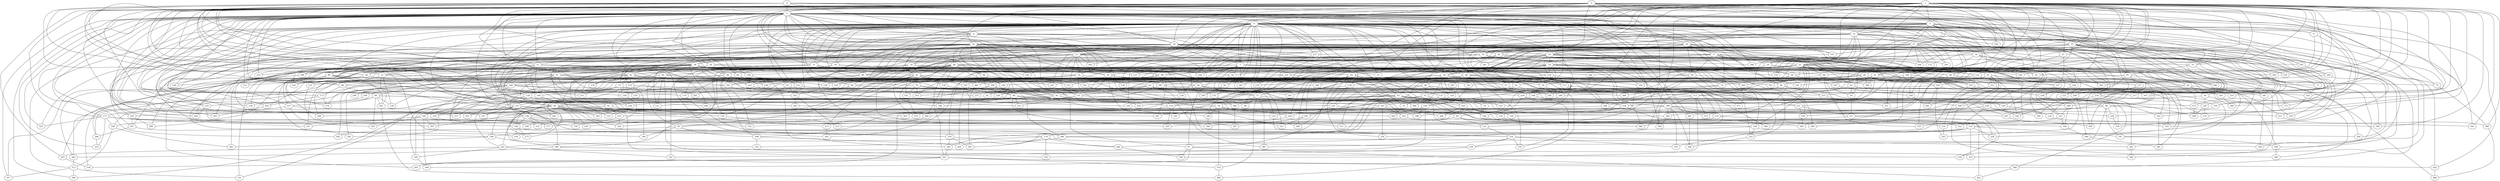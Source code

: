 strict graph "barabasi_albert_graph(400,3)" {
0;
1;
2;
3;
4;
5;
6;
7;
8;
9;
10;
11;
12;
13;
14;
15;
16;
17;
18;
19;
20;
21;
22;
23;
24;
25;
26;
27;
28;
29;
30;
31;
32;
33;
34;
35;
36;
37;
38;
39;
40;
41;
42;
43;
44;
45;
46;
47;
48;
49;
50;
51;
52;
53;
54;
55;
56;
57;
58;
59;
60;
61;
62;
63;
64;
65;
66;
67;
68;
69;
70;
71;
72;
73;
74;
75;
76;
77;
78;
79;
80;
81;
82;
83;
84;
85;
86;
87;
88;
89;
90;
91;
92;
93;
94;
95;
96;
97;
98;
99;
100;
101;
102;
103;
104;
105;
106;
107;
108;
109;
110;
111;
112;
113;
114;
115;
116;
117;
118;
119;
120;
121;
122;
123;
124;
125;
126;
127;
128;
129;
130;
131;
132;
133;
134;
135;
136;
137;
138;
139;
140;
141;
142;
143;
144;
145;
146;
147;
148;
149;
150;
151;
152;
153;
154;
155;
156;
157;
158;
159;
160;
161;
162;
163;
164;
165;
166;
167;
168;
169;
170;
171;
172;
173;
174;
175;
176;
177;
178;
179;
180;
181;
182;
183;
184;
185;
186;
187;
188;
189;
190;
191;
192;
193;
194;
195;
196;
197;
198;
199;
200;
201;
202;
203;
204;
205;
206;
207;
208;
209;
210;
211;
212;
213;
214;
215;
216;
217;
218;
219;
220;
221;
222;
223;
224;
225;
226;
227;
228;
229;
230;
231;
232;
233;
234;
235;
236;
237;
238;
239;
240;
241;
242;
243;
244;
245;
246;
247;
248;
249;
250;
251;
252;
253;
254;
255;
256;
257;
258;
259;
260;
261;
262;
263;
264;
265;
266;
267;
268;
269;
270;
271;
272;
273;
274;
275;
276;
277;
278;
279;
280;
281;
282;
283;
284;
285;
286;
287;
288;
289;
290;
291;
292;
293;
294;
295;
296;
297;
298;
299;
300;
301;
302;
303;
304;
305;
306;
307;
308;
309;
310;
311;
312;
313;
314;
315;
316;
317;
318;
319;
320;
321;
322;
323;
324;
325;
326;
327;
328;
329;
330;
331;
332;
333;
334;
335;
336;
337;
338;
339;
340;
341;
342;
343;
344;
345;
346;
347;
348;
349;
350;
351;
352;
353;
354;
355;
356;
357;
358;
359;
360;
361;
362;
363;
364;
365;
366;
367;
368;
369;
370;
371;
372;
373;
374;
375;
376;
377;
378;
379;
380;
381;
382;
383;
384;
385;
386;
387;
388;
389;
390;
391;
392;
393;
394;
395;
396;
397;
398;
399;
0 -- 3  [is_available=True, prob="1.0"];
0 -- 6  [is_available=True, prob="0.933266144502"];
0 -- 363  [is_available=True, prob="0.966716002669"];
0 -- 10  [is_available=True, prob="1.0"];
0 -- 107  [is_available=True, prob="0.162274707412"];
0 -- 16  [is_available=True, prob="0.707613608515"];
0 -- 146  [is_available=True, prob="1.0"];
0 -- 42  [is_available=True, prob="0.42529565452"];
0 -- 56  [is_available=True, prob="1.0"];
0 -- 26  [is_available=True, prob="0.932165297176"];
0 -- 319  [is_available=True, prob="0.416812891078"];
0 -- 29  [is_available=True, prob="0.2040934298"];
0 -- 31  [is_available=True, prob="0.502673011747"];
1 -- 3  [is_available=True, prob="0.199394941308"];
1 -- 4  [is_available=True, prob="0.704022926074"];
1 -- 5  [is_available=True, prob="1.0"];
1 -- 7  [is_available=True, prob="0.262672023377"];
1 -- 9  [is_available=True, prob="0.464920910145"];
1 -- 10  [is_available=True, prob="0.204248529282"];
1 -- 11  [is_available=True, prob="1.0"];
1 -- 12  [is_available=True, prob="0.0145512322285"];
1 -- 13  [is_available=True, prob="0.904645143676"];
1 -- 14  [is_available=True, prob="0.908752946419"];
1 -- 144  [is_available=True, prob="0.702874229498"];
1 -- 18  [is_available=True, prob="0.00685101614418"];
1 -- 21  [is_available=True, prob="1.0"];
1 -- 22  [is_available=True, prob="1.0"];
1 -- 23  [is_available=True, prob="1.0"];
1 -- 24  [is_available=True, prob="0.760650970473"];
1 -- 25  [is_available=True, prob="0.717060348405"];
1 -- 26  [is_available=True, prob="1.0"];
1 -- 27  [is_available=True, prob="0.725570478768"];
1 -- 30  [is_available=True, prob="0.802611904984"];
1 -- 162  [is_available=True, prob="0.867885443786"];
1 -- 163  [is_available=True, prob="0.306802387428"];
1 -- 167  [is_available=True, prob="0.715413063719"];
1 -- 169  [is_available=True, prob="0.300573478832"];
1 -- 299  [is_available=True, prob="0.489495763897"];
1 -- 45  [is_available=True, prob="0.294540867117"];
1 -- 302  [is_available=True, prob="0.89209532715"];
1 -- 48  [is_available=True, prob="1.0"];
1 -- 51  [is_available=True, prob="0.970407697761"];
1 -- 286  [is_available=True, prob="0.900642463021"];
1 -- 219  [is_available=True, prob="0.42588253916"];
1 -- 183  [is_available=True, prob="0.974111507758"];
1 -- 184  [is_available=True, prob="0.899850732039"];
1 -- 61  [is_available=True, prob="1.0"];
1 -- 64  [is_available=True, prob="1.0"];
1 -- 204  [is_available=True, prob="1.0"];
1 -- 76  [is_available=True, prob="0.0524871958227"];
1 -- 215  [is_available=True, prob="0.502229735904"];
1 -- 217  [is_available=True, prob="0.326402672336"];
1 -- 91  [is_available=True, prob="0.475308938211"];
1 -- 223  [is_available=True, prob="1.0"];
1 -- 224  [is_available=True, prob="0.69891216525"];
1 -- 354  [is_available=True, prob="0.879598372402"];
1 -- 108  [is_available=True, prob="1.0"];
1 -- 110  [is_available=True, prob="1.0"];
1 -- 317  [is_available=True, prob="0.379098547115"];
1 -- 240  [is_available=True, prob="0.466226205174"];
1 -- 242  [is_available=True, prob="0.0886990402107"];
1 -- 115  [is_available=True, prob="0.456445207971"];
1 -- 372  [is_available=True, prob="1.0"];
1 -- 124  [is_available=True, prob="0.747047981327"];
1 -- 345  [is_available=True, prob="0.911088960113"];
1 -- 255  [is_available=True, prob="0.973329815429"];
2 -- 3  [is_available=True, prob="0.487423663883"];
2 -- 4  [is_available=True, prob="1.0"];
2 -- 5  [is_available=True, prob="0.901625749856"];
2 -- 13  [is_available=True, prob="1.0"];
2 -- 270  [is_available=True, prob="0.0883255842574"];
2 -- 15  [is_available=True, prob="0.468235903916"];
2 -- 16  [is_available=True, prob="1.0"];
2 -- 27  [is_available=True, prob="0.29178819351"];
2 -- 285  [is_available=True, prob="0.574792248744"];
2 -- 37  [is_available=True, prob="0.428316611394"];
2 -- 166  [is_available=True, prob="1.0"];
2 -- 171  [is_available=True, prob="0.717860788192"];
2 -- 172  [is_available=True, prob="0.395608727315"];
2 -- 47  [is_available=True, prob="0.754066076064"];
2 -- 55  [is_available=True, prob="0.360352992433"];
2 -- 335  [is_available=True, prob="1.0"];
2 -- 84  [is_available=True, prob="0.253282654267"];
2 -- 221  [is_available=True, prob="0.467889213417"];
2 -- 293  [is_available=True, prob="0.203100469774"];
2 -- 226  [is_available=True, prob="1.0"];
2 -- 101  [is_available=True, prob="1.0"];
2 -- 237  [is_available=True, prob="0.946965214183"];
2 -- 369  [is_available=True, prob="0.321488028767"];
2 -- 245  [is_available=True, prob="1.0"];
2 -- 118  [is_available=True, prob="0.847879970488"];
2 -- 122  [is_available=True, prob="0.656608033224"];
3 -- 282  [is_available=True, prob="1.0"];
3 -- 4  [is_available=True, prob="0.150028263385"];
3 -- 5  [is_available=True, prob="1.0"];
3 -- 6  [is_available=True, prob="0.320506493352"];
3 -- 7  [is_available=True, prob="0.0433850949472"];
3 -- 8  [is_available=True, prob="0.631949040339"];
3 -- 9  [is_available=True, prob="1.0"];
3 -- 138  [is_available=True, prob="1.0"];
3 -- 11  [is_available=True, prob="0.115213250862"];
3 -- 12  [is_available=True, prob="0.166453427148"];
3 -- 194  [is_available=True, prob="0.829872466189"];
3 -- 14  [is_available=True, prob="0.867971921052"];
3 -- 216  [is_available=True, prob="0.141390786672"];
3 -- 19  [is_available=True, prob="0.879772754159"];
3 -- 21  [is_available=True, prob="0.0334450650041"];
3 -- 281  [is_available=True, prob="0.634962451185"];
3 -- 25  [is_available=True, prob="1.0"];
3 -- 154  [is_available=True, prob="1.0"];
3 -- 346  [is_available=True, prob="1.0"];
3 -- 29  [is_available=True, prob="0.209447783953"];
3 -- 158  [is_available=True, prob="0.881290347065"];
3 -- 133  [is_available=True, prob="1.0"];
3 -- 240  [is_available=True, prob="1.0"];
3 -- 36  [is_available=True, prob="1.0"];
3 -- 165  [is_available=True, prob="0.799689900405"];
3 -- 39  [is_available=True, prob="1.0"];
3 -- 40  [is_available=True, prob="0.0870475764579"];
3 -- 171  [is_available=True, prob="0.83503811618"];
3 -- 173  [is_available=True, prob="0.591604165022"];
3 -- 174  [is_available=True, prob="0.0079533085915"];
3 -- 136  [is_available=True, prob="1.0"];
3 -- 261  [is_available=True, prob="0.246913116501"];
3 -- 58  [is_available=True, prob="0.795306337278"];
3 -- 159  [is_available=True, prob="0.12704797297"];
3 -- 60  [is_available=True, prob="0.146269038794"];
3 -- 61  [is_available=True, prob="1.0"];
3 -- 319  [is_available=True, prob="0.188080747241"];
3 -- 66  [is_available=True, prob="1.0"];
3 -- 67  [is_available=True, prob="0.659670686732"];
3 -- 325  [is_available=True, prob="0.86952111033"];
3 -- 75  [is_available=True, prob="0.123446845925"];
3 -- 322  [is_available=True, prob="0.938765469773"];
3 -- 80  [is_available=True, prob="0.623396774562"];
3 -- 81  [is_available=True, prob="0.28318111278"];
3 -- 212  [is_available=True, prob="0.0240305843931"];
3 -- 142  [is_available=True, prob="0.0961168340943"];
3 -- 87  [is_available=True, prob="0.0935332247968"];
3 -- 88  [is_available=True, prob="1.0"];
3 -- 262  [is_available=True, prob="0.480799835923"];
3 -- 90  [is_available=True, prob="0.0282357757294"];
3 -- 314  [is_available=True, prob="1.0"];
3 -- 186  [is_available=True, prob="0.655603808166"];
3 -- 222  [is_available=True, prob="0.522249555224"];
3 -- 224  [is_available=True, prob="0.112184947964"];
3 -- 357  [is_available=True, prob="0.143545726943"];
3 -- 188  [is_available=True, prob="0.565477514566"];
3 -- 235  [is_available=True, prob="0.911508345126"];
3 -- 112  [is_available=True, prob="0.996648511828"];
3 -- 168  [is_available=True, prob="0.498506561665"];
3 -- 248  [is_available=True, prob="0.982430449923"];
3 -- 121  [is_available=True, prob="0.61878698144"];
3 -- 149  [is_available=True, prob="0.356570067149"];
4 -- 256  [is_available=True, prob="0.376317364174"];
4 -- 389  [is_available=True, prob="0.172256233829"];
4 -- 6  [is_available=True, prob="0.198644886731"];
4 -- 7  [is_available=True, prob="0.395910122238"];
4 -- 8  [is_available=True, prob="1.0"];
4 -- 9  [is_available=True, prob="0.164512436372"];
4 -- 10  [is_available=True, prob="0.539144195103"];
4 -- 11  [is_available=True, prob="0.804287576686"];
4 -- 190  [is_available=True, prob="0.644349469191"];
4 -- 130  [is_available=True, prob="0.60033367371"];
4 -- 14  [is_available=True, prob="0.733666100088"];
4 -- 271  [is_available=True, prob="0.112931318367"];
4 -- 17  [is_available=True, prob="0.739447798828"];
4 -- 18  [is_available=True, prob="0.922378205672"];
4 -- 19  [is_available=True, prob="0.696352560162"];
4 -- 20  [is_available=True, prob="0.305453817188"];
4 -- 150  [is_available=True, prob="0.996005774135"];
4 -- 23  [is_available=True, prob="0.855742793131"];
4 -- 299  [is_available=True, prob="0.497503595857"];
4 -- 292  [is_available=True, prob="1.0"];
4 -- 37  [is_available=True, prob="1.0"];
4 -- 305  [is_available=True, prob="1.0"];
4 -- 129  [is_available=True, prob="1.0"];
4 -- 263  [is_available=True, prob="0.812963803181"];
4 -- 257  [is_available=True, prob="0.741456145424"];
4 -- 301  [is_available=True, prob="0.490468667048"];
4 -- 321  [is_available=True, prob="1.0"];
4 -- 48  [is_available=True, prob="1.0"];
4 -- 49  [is_available=True, prob="0.487462393599"];
4 -- 306  [is_available=True, prob="0.837067034472"];
4 -- 350  [is_available=True, prob="1.0"];
4 -- 137  [is_available=True, prob="0.101865355806"];
4 -- 57  [is_available=True, prob="0.408453159757"];
4 -- 266  [is_available=True, prob="1.0"];
4 -- 62  [is_available=True, prob="0.636115588733"];
4 -- 63  [is_available=True, prob="0.665123973495"];
4 -- 65  [is_available=True, prob="0.77899393256"];
4 -- 262  [is_available=True, prob="0.929197891371"];
4 -- 245  [is_available=True, prob="0.55177264332"];
4 -- 324  [is_available=True, prob="0.794582935005"];
4 -- 69  [is_available=True, prob="0.811836364161"];
4 -- 225  [is_available=True, prob="0.750003866401"];
4 -- 73  [is_available=True, prob="0.741978294285"];
4 -- 74  [is_available=True, prob="0.727312912366"];
4 -- 75  [is_available=True, prob="0.0814688312893"];
4 -- 79  [is_available=True, prob="0.223504885081"];
4 -- 248  [is_available=True, prob="1.0"];
4 -- 82  [is_available=True, prob="0.234374904951"];
4 -- 211  [is_available=True, prob="0.38807251744"];
4 -- 142  [is_available=True, prob="0.315686861405"];
4 -- 185  [is_available=True, prob="0.933594676388"];
4 -- 267  [is_available=True, prob="0.582015634414"];
4 -- 89  [is_available=True, prob="0.526437815756"];
4 -- 207  [is_available=True, prob="1.0"];
4 -- 395  [is_available=True, prob="1.0"];
4 -- 349  [is_available=True, prob="0.932642472104"];
4 -- 94  [is_available=True, prob="1.0"];
4 -- 97  [is_available=True, prob="0.761849809793"];
4 -- 394  [is_available=True, prob="0.956656380526"];
4 -- 373  [is_available=True, prob="1.0"];
4 -- 101  [is_available=True, prob="0.508714884479"];
4 -- 337  [is_available=True, prob="0.262295002823"];
4 -- 104  [is_available=True, prob="1.0"];
4 -- 234  [is_available=True, prob="0.68069719633"];
4 -- 243  [is_available=True, prob="0.701425757457"];
4 -- 117  [is_available=True, prob="1.0"];
4 -- 374  [is_available=True, prob="0.131057483282"];
4 -- 120  [is_available=True, prob="1.0"];
4 -- 217  [is_available=True, prob="0.588301927742"];
4 -- 313  [is_available=True, prob="0.627512863229"];
4 -- 362  [is_available=True, prob="0.918820453103"];
4 -- 341  [is_available=True, prob="0.551067557932"];
5 -- 320  [is_available=True, prob="0.747489959302"];
5 -- 129  [is_available=True, prob="0.794183625385"];
5 -- 204  [is_available=True, prob="1.0"];
5 -- 43  [is_available=True, prob="1.0"];
5 -- 12  [is_available=True, prob="0.822023404986"];
5 -- 13  [is_available=True, prob="0.0457566478448"];
5 -- 110  [is_available=True, prob="0.168315634491"];
5 -- 15  [is_available=True, prob="0.0831445836179"];
5 -- 385  [is_available=True, prob="0.302595305012"];
5 -- 367  [is_available=True, prob="0.780690553545"];
5 -- 22  [is_available=True, prob="0.884227693268"];
5 -- 183  [is_available=True, prob="1.0"];
5 -- 377  [is_available=True, prob="0.951294274137"];
5 -- 155  [is_available=True, prob="0.286252397789"];
5 -- 95  [is_available=True, prob="0.433004374365"];
6 -- 32  [is_available=True, prob="0.37317564014"];
6 -- 38  [is_available=True, prob="0.293882170175"];
6 -- 225  [is_available=True, prob="0.206116105864"];
6 -- 8  [is_available=True, prob="1.0"];
6 -- 291  [is_available=True, prob="0.508085253009"];
6 -- 399  [is_available=True, prob="0.31665330069"];
6 -- 16  [is_available=True, prob="0.176064867268"];
6 -- 200  [is_available=True, prob="0.781683307812"];
6 -- 19  [is_available=True, prob="0.379980947979"];
6 -- 131  [is_available=True, prob="1.0"];
6 -- 281  [is_available=True, prob="0.853790327197"];
7 -- 320  [is_available=True, prob="0.60582134496"];
7 -- 98  [is_available=True, prob="0.334486061664"];
7 -- 67  [is_available=True, prob="0.626919737069"];
7 -- 197  [is_available=True, prob="0.551126161594"];
7 -- 230  [is_available=True, prob="0.0322878005077"];
7 -- 267  [is_available=True, prob="0.103372482288"];
7 -- 239  [is_available=True, prob="0.00785106621649"];
7 -- 77  [is_available=True, prob="1.0"];
7 -- 219  [is_available=True, prob="1.0"];
7 -- 116  [is_available=True, prob="0.751091062847"];
7 -- 54  [is_available=True, prob="1.0"];
7 -- 123  [is_available=True, prob="1.0"];
7 -- 191  [is_available=True, prob="0.956393182348"];
8 -- 246  [is_available=True, prob="0.281105668193"];
8 -- 37  [is_available=True, prob="0.580874889733"];
8 -- 41  [is_available=True, prob="0.710702725979"];
8 -- 237  [is_available=True, prob="0.83521958098"];
8 -- 211  [is_available=True, prob="0.660416103447"];
8 -- 180  [is_available=True, prob="0.133820257165"];
8 -- 85  [is_available=True, prob="0.705674629811"];
8 -- 54  [is_available=True, prob="0.272617953576"];
8 -- 318  [is_available=True, prob="0.352667994066"];
9 -- 132  [is_available=True, prob="1.0"];
9 -- 202  [is_available=True, prob="0.336792537662"];
10 -- 386  [is_available=True, prob="1.0"];
10 -- 49  [is_available=True, prob="0.0354874301661"];
10 -- 102  [is_available=True, prob="1.0"];
10 -- 39  [is_available=True, prob="1.0"];
10 -- 298  [is_available=True, prob="0.44924990795"];
10 -- 192  [is_available=True, prob="0.610481260894"];
10 -- 365  [is_available=True, prob="0.481055629632"];
10 -- 46  [is_available=True, prob="0.296933827633"];
10 -- 17  [is_available=True, prob="0.75565588317"];
10 -- 178  [is_available=True, prob="0.790837862425"];
10 -- 52  [is_available=True, prob="0.0210510220171"];
10 -- 117  [is_available=True, prob="0.232475027997"];
10 -- 276  [is_available=True, prob="0.869944168942"];
11 -- 198  [is_available=True, prob="0.824667569184"];
11 -- 44  [is_available=True, prob="0.467282107357"];
11 -- 78  [is_available=True, prob="1.0"];
11 -- 99  [is_available=True, prob="0.891753267594"];
11 -- 117  [is_available=True, prob="0.259745828895"];
11 -- 279  [is_available=True, prob="0.0581311213845"];
11 -- 25  [is_available=True, prob="0.124419449712"];
11 -- 251  [is_available=True, prob="1.0"];
11 -- 125  [is_available=True, prob="0.289263410665"];
11 -- 31  [is_available=True, prob="1.0"];
12 -- 224  [is_available=True, prob="1.0"];
12 -- 182  [is_available=True, prob="1.0"];
12 -- 33  [is_available=True, prob="0.503287242766"];
12 -- 252  [is_available=True, prob="0.126933087779"];
12 -- 170  [is_available=True, prob="0.556328541682"];
12 -- 71  [is_available=True, prob="0.331590606766"];
12 -- 135  [is_available=True, prob="0.984088647414"];
12 -- 15  [is_available=True, prob="1.0"];
12 -- 18  [is_available=True, prob="0.967497825096"];
12 -- 107  [is_available=True, prob="0.892730229794"];
12 -- 54  [is_available=True, prob="1.0"];
12 -- 55  [is_available=True, prob="1.0"];
12 -- 87  [is_available=True, prob="1.0"];
12 -- 187  [is_available=True, prob="1.0"];
12 -- 28  [is_available=True, prob="1.0"];
12 -- 186  [is_available=True, prob="1.0"];
12 -- 127  [is_available=True, prob="0.223626351889"];
13 -- 98  [is_available=True, prob="0.802112380031"];
13 -- 198  [is_available=True, prob="0.942135843283"];
13 -- 233  [is_available=True, prob="0.277081359498"];
13 -- 138  [is_available=True, prob="0.748792523081"];
13 -- 355  [is_available=True, prob="0.802849483198"];
13 -- 34  [is_available=True, prob="1.0"];
13 -- 302  [is_available=True, prob="0.00579504456059"];
13 -- 79  [is_available=True, prob="0.671702434877"];
13 -- 269  [is_available=True, prob="0.90163271599"];
13 -- 338  [is_available=True, prob="0.785754543044"];
13 -- 307  [is_available=True, prob="0.852717872799"];
13 -- 20  [is_available=True, prob="0.687218667294"];
13 -- 55  [is_available=True, prob="0.0390732710641"];
13 -- 216  [is_available=True, prob="0.128741821172"];
13 -- 121  [is_available=True, prob="1.0"];
13 -- 58  [is_available=True, prob="0.17148384854"];
13 -- 175  [is_available=True, prob="0.180484188274"];
13 -- 124  [is_available=True, prob="0.341193035186"];
14 -- 263  [is_available=True, prob="0.740484602797"];
14 -- 322  [is_available=True, prob="0.587203326773"];
14 -- 345  [is_available=True, prob="0.0580644818088"];
14 -- 28  [is_available=True, prob="0.135234923778"];
14 -- 158  [is_available=True, prob="0.134705828331"];
14 -- 33  [is_available=True, prob="1.0"];
14 -- 290  [is_available=True, prob="0.399703716503"];
14 -- 35  [is_available=True, prob="0.750016887534"];
14 -- 164  [is_available=True, prob="0.485126643583"];
14 -- 40  [is_available=True, prob="0.489081186829"];
14 -- 307  [is_available=True, prob="0.846346925683"];
14 -- 182  [is_available=True, prob="1.0"];
14 -- 316  [is_available=True, prob="1.0"];
14 -- 189  [is_available=True, prob="1.0"];
14 -- 36  [is_available=True, prob="1.0"];
14 -- 64  [is_available=True, prob="0.199949191881"];
14 -- 66  [is_available=True, prob="0.480209630961"];
14 -- 207  [is_available=True, prob="0.957026488993"];
14 -- 86  [is_available=True, prob="0.654938267026"];
14 -- 89  [is_available=True, prob="1.0"];
14 -- 92  [is_available=True, prob="0.831937798517"];
14 -- 93  [is_available=True, prob="0.0492649593001"];
14 -- 98  [is_available=True, prob="0.117382407986"];
14 -- 238  [is_available=True, prob="1.0"];
14 -- 114  [is_available=True, prob="0.404214222871"];
14 -- 116  [is_available=True, prob="0.105115487936"];
14 -- 121  [is_available=True, prob="0.472100739352"];
14 -- 123  [is_available=True, prob="1.0"];
15 -- 266  [is_available=True, prob="0.501479501858"];
15 -- 141  [is_available=True, prob="0.715002368772"];
15 -- 20  [is_available=True, prob="0.642342218032"];
15 -- 24  [is_available=True, prob="0.41188484054"];
15 -- 179  [is_available=True, prob="0.970247784763"];
15 -- 28  [is_available=True, prob="0.787059381196"];
15 -- 31  [is_available=True, prob="1.0"];
15 -- 32  [is_available=True, prob="0.966258198909"];
15 -- 161  [is_available=True, prob="1.0"];
15 -- 291  [is_available=True, prob="0.0132205513322"];
15 -- 292  [is_available=True, prob="0.433907959368"];
15 -- 169  [is_available=True, prob="0.349476598144"];
15 -- 301  [is_available=True, prob="0.0519378615769"];
15 -- 176  [is_available=True, prob="0.9731120187"];
15 -- 50  [is_available=True, prob="0.405217659156"];
15 -- 51  [is_available=True, prob="0.454304674163"];
15 -- 310  [is_available=True, prob="0.194652523751"];
15 -- 288  [is_available=True, prob="0.96727840773"];
15 -- 71  [is_available=True, prob="0.0215173979391"];
15 -- 229  [is_available=True, prob="0.754682901099"];
15 -- 97  [is_available=True, prob="1.0"];
15 -- 101  [is_available=True, prob="0.791471296039"];
15 -- 104  [is_available=True, prob="0.67621725442"];
15 -- 108  [is_available=True, prob="0.286543533443"];
15 -- 115  [is_available=True, prob="0.200987491509"];
16 -- 139  [is_available=True, prob="1.0"];
16 -- 17  [is_available=True, prob="0.29302289347"];
16 -- 23  [is_available=True, prob="1.0"];
16 -- 24  [is_available=True, prob="0.94950707526"];
16 -- 27  [is_available=True, prob="1.0"];
16 -- 32  [is_available=True, prob="0.866268341795"];
16 -- 41  [is_available=True, prob="0.813575149329"];
16 -- 42  [is_available=True, prob="0.776487143139"];
16 -- 53  [is_available=True, prob="0.540986748088"];
16 -- 279  [is_available=True, prob="0.169016380838"];
16 -- 199  [is_available=True, prob="0.131192056998"];
16 -- 247  [is_available=True, prob="0.175583925954"];
16 -- 209  [is_available=True, prob="1.0"];
16 -- 83  [is_available=True, prob="0.773755709577"];
16 -- 212  [is_available=True, prob="1.0"];
16 -- 347  [is_available=True, prob="1.0"];
16 -- 94  [is_available=True, prob="1.0"];
16 -- 227  [is_available=True, prob="1.0"];
16 -- 233  [is_available=True, prob="0.0976044176797"];
16 -- 236  [is_available=True, prob="0.768076616861"];
16 -- 111  [is_available=True, prob="0.46297743381"];
16 -- 119  [is_available=True, prob="0.942803632659"];
16 -- 126  [is_available=True, prob="0.299510333471"];
17 -- 327  [is_available=True, prob="0.0231092505903"];
17 -- 108  [is_available=True, prob="0.37902312159"];
17 -- 301  [is_available=True, prob="0.244110241068"];
17 -- 46  [is_available=True, prob="1.0"];
17 -- 22  [is_available=True, prob="0.207214975931"];
17 -- 311  [is_available=True, prob="0.801603229606"];
17 -- 88  [is_available=True, prob="0.982726499869"];
17 -- 59  [is_available=True, prob="0.126400742785"];
17 -- 298  [is_available=True, prob="0.570131644681"];
18 -- 39  [is_available=True, prob="0.104133810079"];
18 -- 104  [is_available=True, prob="0.478128925579"];
18 -- 236  [is_available=True, prob="0.237414987435"];
18 -- 49  [is_available=True, prob="0.0904830838618"];
18 -- 306  [is_available=True, prob="0.298319273871"];
18 -- 52  [is_available=True, prob="0.401631709652"];
18 -- 277  [is_available=True, prob="1.0"];
18 -- 214  [is_available=True, prob="0.900478816673"];
18 -- 56  [is_available=True, prob="1.0"];
18 -- 60  [is_available=True, prob="0.349600082612"];
19 -- 68  [is_available=True, prob="1.0"];
19 -- 102  [is_available=True, prob="0.716123884318"];
19 -- 232  [is_available=True, prob="0.117936282854"];
19 -- 206  [is_available=True, prob="0.69302172092"];
19 -- 294  [is_available=True, prob="0.0608555702024"];
19 -- 163  [is_available=True, prob="1.0"];
19 -- 30  [is_available=True, prob="0.916198712146"];
19 -- 351  [is_available=True, prob="0.218491710761"];
20 -- 258  [is_available=True, prob="1.0"];
20 -- 35  [is_available=True, prob="0.293452236523"];
20 -- 196  [is_available=True, prob="0.548331441346"];
20 -- 21  [is_available=True, prob="0.288926882633"];
20 -- 164  [is_available=True, prob="0.107579303179"];
20 -- 59  [is_available=True, prob="0.73898769739"];
21 -- 289  [is_available=True, prob="1.0"];
21 -- 87  [is_available=True, prob="0.752194151"];
22 -- 132  [is_available=True, prob="0.85379457363"];
22 -- 109  [is_available=True, prob="0.0437506668476"];
22 -- 26  [is_available=True, prob="1.0"];
22 -- 156  [is_available=True, prob="0.824209095486"];
22 -- 34  [is_available=True, prob="0.719161369632"];
22 -- 82  [is_available=True, prob="0.129969118401"];
22 -- 45  [is_available=True, prob="0.311595435317"];
22 -- 53  [is_available=True, prob="0.677229449744"];
22 -- 188  [is_available=True, prob="0.563164068712"];
22 -- 77  [is_available=True, prob="0.4305059118"];
22 -- 210  [is_available=True, prob="0.283769368099"];
22 -- 84  [is_available=True, prob="0.134774928169"];
22 -- 93  [is_available=True, prob="0.705739368869"];
22 -- 226  [is_available=True, prob="0.171036076337"];
22 -- 355  [is_available=True, prob="0.975648606223"];
22 -- 105  [is_available=True, prob="0.298501041763"];
22 -- 237  [is_available=True, prob="0.324705151734"];
22 -- 240  [is_available=True, prob="0.440524484788"];
22 -- 113  [is_available=True, prob="0.885930907114"];
22 -- 124  [is_available=True, prob="0.281517124061"];
23 -- 128  [is_available=True, prob="1.0"];
23 -- 131  [is_available=True, prob="0.512823837758"];
23 -- 134  [is_available=True, prob="0.927253125867"];
23 -- 263  [is_available=True, prob="1.0"];
23 -- 296  [is_available=True, prob="1.0"];
23 -- 265  [is_available=True, prob="0.403660631919"];
23 -- 140  [is_available=True, prob="0.515197184855"];
23 -- 367  [is_available=True, prob="0.682734380958"];
23 -- 50  [is_available=True, prob="0.380240901831"];
23 -- 115  [is_available=True, prob="0.813928048665"];
23 -- 116  [is_available=True, prob="0.516010059458"];
23 -- 36  [is_available=True, prob="0.686430602568"];
23 -- 154  [is_available=True, prob="0.0862598246852"];
23 -- 315  [is_available=True, prob="0.947759984454"];
24 -- 34  [is_available=True, prob="0.902281131585"];
24 -- 35  [is_available=True, prob="0.782725259928"];
24 -- 260  [is_available=True, prob="0.359755141883"];
24 -- 65  [is_available=True, prob="0.859899663223"];
24 -- 40  [is_available=True, prob="0.400472795012"];
24 -- 395  [is_available=True, prob="0.211915388128"];
24 -- 300  [is_available=True, prob="0.838002438712"];
24 -- 136  [is_available=True, prob="0.00222957778087"];
24 -- 148  [is_available=True, prob="0.713810027191"];
24 -- 245  [is_available=True, prob="0.902631921763"];
24 -- 119  [is_available=True, prob="0.356305683644"];
24 -- 57  [is_available=True, prob="0.292718925046"];
24 -- 90  [is_available=True, prob="0.0436268400742"];
24 -- 62  [is_available=True, prob="1.0"];
25 -- 100  [is_available=True, prob="1.0"];
25 -- 38  [is_available=True, prob="0.0981436192374"];
25 -- 321  [is_available=True, prob="0.828369045023"];
25 -- 334  [is_available=True, prob="1.0"];
25 -- 241  [is_available=True, prob="0.990666484616"];
25 -- 242  [is_available=True, prob="1.0"];
25 -- 250  [is_available=True, prob="1.0"];
25 -- 223  [is_available=True, prob="0.194015347946"];
26 -- 38  [is_available=True, prob="1.0"];
26 -- 71  [is_available=True, prob="0.465858061553"];
26 -- 201  [is_available=True, prob="0.495961479802"];
26 -- 74  [is_available=True, prob="0.982888446352"];
26 -- 43  [is_available=True, prob="1.0"];
26 -- 44  [is_available=True, prob="0.0136198605208"];
26 -- 221  [is_available=True, prob="0.522377564172"];
26 -- 306  [is_available=True, prob="0.300875427241"];
26 -- 309  [is_available=True, prob="0.715302112555"];
26 -- 151  [is_available=True, prob="0.442405680302"];
26 -- 185  [is_available=True, prob="0.188355228439"];
26 -- 103  [is_available=True, prob="0.955889550152"];
26 -- 125  [is_available=True, prob="0.739569745509"];
27 -- 51  [is_available=True, prob="0.612607740909"];
27 -- 277  [is_available=True, prob="0.542776080878"];
28 -- 290  [is_available=True, prob="0.350425274146"];
28 -- 388  [is_available=True, prob="1.0"];
28 -- 390  [is_available=True, prob="1.0"];
28 -- 198  [is_available=True, prob="0.0800453810844"];
28 -- 199  [is_available=True, prob="0.19414758575"];
28 -- 45  [is_available=True, prob="0.764668583599"];
28 -- 78  [is_available=True, prob="0.161070346909"];
28 -- 186  [is_available=True, prob="0.716064961356"];
28 -- 29  [is_available=True, prob="0.565072152111"];
28 -- 127  [is_available=True, prob="0.727107022766"];
29 -- 103  [is_available=True, prob="0.33125809023"];
29 -- 212  [is_available=True, prob="0.07031206275"];
29 -- 56  [is_available=True, prob="0.551409918797"];
29 -- 58  [is_available=True, prob="1.0"];
29 -- 30  [is_available=True, prob="1.0"];
30 -- 66  [is_available=True, prob="1.0"];
30 -- 260  [is_available=True, prob="1.0"];
30 -- 179  [is_available=True, prob="1.0"];
30 -- 97  [is_available=True, prob="0.951685135648"];
30 -- 332  [is_available=True, prob="0.608352396871"];
30 -- 208  [is_available=True, prob="0.282976811344"];
30 -- 239  [is_available=True, prob="0.743264848856"];
30 -- 112  [is_available=True, prob="0.69863747318"];
30 -- 81  [is_available=True, prob="0.266592314348"];
30 -- 277  [is_available=True, prob="1.0"];
30 -- 120  [is_available=True, prob="0.590385506691"];
30 -- 316  [is_available=True, prob="0.793624302189"];
30 -- 158  [is_available=True, prob="0.301036428103"];
31 -- 128  [is_available=True, prob="1.0"];
31 -- 137  [is_available=True, prob="0.337778363573"];
31 -- 343  [is_available=True, prob="0.396282477195"];
31 -- 125  [is_available=True, prob="0.98295129214"];
32 -- 33  [is_available=True, prob="0.759459740312"];
32 -- 74  [is_available=True, prob="1.0"];
32 -- 47  [is_available=True, prob="0.27740653127"];
32 -- 61  [is_available=True, prob="0.84447525842"];
33 -- 129  [is_available=True, prob="0.903071475126"];
33 -- 257  [is_available=True, prob="0.628235299644"];
33 -- 384  [is_available=True, prob="0.20499514144"];
33 -- 148  [is_available=True, prob="0.936615001308"];
33 -- 372  [is_available=True, prob="0.379607129923"];
33 -- 187  [is_available=True, prob="1.0"];
33 -- 92  [is_available=True, prob="1.0"];
34 -- 389  [is_available=True, prob="0.710046520162"];
34 -- 139  [is_available=True, prob="1.0"];
34 -- 270  [is_available=True, prob="0.95653518786"];
34 -- 280  [is_available=True, prob="0.488409223484"];
34 -- 157  [is_available=True, prob="0.60534520047"];
34 -- 166  [is_available=True, prob="0.42046862942"];
34 -- 297  [is_available=True, prob="0.734319033965"];
34 -- 48  [is_available=True, prob="0.406323210495"];
34 -- 309  [is_available=True, prob="1.0"];
34 -- 187  [is_available=True, prob="1.0"];
34 -- 193  [is_available=True, prob="1.0"];
34 -- 68  [is_available=True, prob="0.648414379123"];
34 -- 72  [is_available=True, prob="0.71531661844"];
34 -- 76  [is_available=True, prob="0.67133674789"];
34 -- 206  [is_available=True, prob="1.0"];
34 -- 85  [is_available=True, prob="0.578727864257"];
34 -- 220  [is_available=True, prob="0.663520236779"];
34 -- 94  [is_available=True, prob="0.99813998492"];
34 -- 253  [is_available=True, prob="0.0118798015924"];
34 -- 255  [is_available=True, prob="0.393467684743"];
35 -- 96  [is_available=True, prob="1.0"];
35 -- 99  [is_available=True, prob="0.432417086146"];
35 -- 132  [is_available=True, prob="1.0"];
35 -- 337  [is_available=True, prob="0.237075538776"];
35 -- 42  [is_available=True, prob="1.0"];
35 -- 371  [is_available=True, prob="0.396927048235"];
35 -- 44  [is_available=True, prob="0.138815450437"];
35 -- 305  [is_available=True, prob="0.764613682353"];
35 -- 366  [is_available=True, prob="0.713103945497"];
35 -- 149  [is_available=True, prob="0.429025095366"];
35 -- 119  [is_available=True, prob="1.0"];
35 -- 222  [is_available=True, prob="1.0"];
35 -- 63  [is_available=True, prob="1.0"];
36 -- 264  [is_available=True, prob="0.0517072159804"];
36 -- 138  [is_available=True, prob="0.856440773062"];
36 -- 140  [is_available=True, prob="1.0"];
36 -- 273  [is_available=True, prob="0.445078222163"];
36 -- 303  [is_available=True, prob="0.823307231355"];
36 -- 43  [is_available=True, prob="0.589612348202"];
36 -- 46  [is_available=True, prob="1.0"];
36 -- 47  [is_available=True, prob="0.868645288965"];
36 -- 52  [is_available=True, prob="0.743638253652"];
36 -- 60  [is_available=True, prob="0.684322665122"];
36 -- 69  [is_available=True, prob="0.231052644042"];
36 -- 72  [is_available=True, prob="0.681952632377"];
36 -- 396  [is_available=True, prob="0.110524727977"];
36 -- 80  [is_available=True, prob="0.943393653069"];
36 -- 223  [is_available=True, prob="0.932227297831"];
36 -- 110  [is_available=True, prob="0.458133039023"];
36 -- 239  [is_available=True, prob="1.0"];
36 -- 371  [is_available=True, prob="1.0"];
36 -- 376  [is_available=True, prob="0.924260270173"];
36 -- 383  [is_available=True, prob="0.322767224663"];
38 -- 329  [is_available=True, prob="0.56099815134"];
38 -- 77  [is_available=True, prob="0.319643265314"];
38 -- 185  [is_available=True, prob="0.755593876241"];
39 -- 99  [is_available=True, prob="0.206378118988"];
39 -- 147  [is_available=True, prob="1.0"];
39 -- 70  [is_available=True, prob="0.0591162293601"];
39 -- 297  [is_available=True, prob="1.0"];
39 -- 267  [is_available=True, prob="0.571997536061"];
39 -- 370  [is_available=True, prob="0.523493202053"];
39 -- 341  [is_available=True, prob="0.27358172887"];
39 -- 246  [is_available=True, prob="0.927757578334"];
39 -- 228  [is_available=True, prob="0.365258117247"];
39 -- 363  [is_available=True, prob="0.902396092869"];
39 -- 157  [is_available=True, prob="0.781096403593"];
40 -- 261  [is_available=True, prob="0.0794994277066"];
40 -- 154  [is_available=True, prob="1.0"];
40 -- 162  [is_available=True, prob="0.0727250276831"];
40 -- 295  [is_available=True, prob="0.696043633221"];
40 -- 41  [is_available=True, prob="0.450120821088"];
40 -- 302  [is_available=True, prob="0.954854420863"];
40 -- 178  [is_available=True, prob="0.390353104145"];
40 -- 59  [is_available=True, prob="1.0"];
40 -- 64  [is_available=True, prob="0.836566794264"];
40 -- 65  [is_available=True, prob="1.0"];
40 -- 200  [is_available=True, prob="0.970331823274"];
40 -- 84  [is_available=True, prob="0.293992430623"];
40 -- 344  [is_available=True, prob="0.504295310056"];
40 -- 91  [is_available=True, prob="0.482948417317"];
40 -- 226  [is_available=True, prob="0.245396116468"];
40 -- 356  [is_available=True, prob="1.0"];
40 -- 238  [is_available=True, prob="0.63093229037"];
40 -- 374  [is_available=True, prob="0.910884529947"];
40 -- 251  [is_available=True, prob="1.0"];
41 -- 197  [is_available=True, prob="1.0"];
41 -- 113  [is_available=True, prob="0.0844932154401"];
41 -- 375  [is_available=True, prob="1.0"];
41 -- 397  [is_available=True, prob="0.475833186158"];
41 -- 79  [is_available=True, prob="1.0"];
41 -- 178  [is_available=True, prob="0.647657559586"];
41 -- 215  [is_available=True, prob="0.60183080474"];
41 -- 152  [is_available=True, prob="0.188951463162"];
41 -- 282  [is_available=True, prob="1.0"];
42 -- 176  [is_available=True, prob="0.685286895869"];
42 -- 289  [is_available=True, prob="1.0"];
42 -- 73  [is_available=True, prob="1.0"];
42 -- 238  [is_available=True, prob="1.0"];
42 -- 143  [is_available=True, prob="0.722151248028"];
42 -- 376  [is_available=True, prob="0.172825197039"];
42 -- 57  [is_available=True, prob="0.217364408289"];
42 -- 123  [is_available=True, prob="1.0"];
42 -- 157  [is_available=True, prob="0.468190263945"];
42 -- 159  [is_available=True, prob="0.612602300442"];
43 -- 131  [is_available=True, prob="0.57997932945"];
43 -- 106  [is_available=True, prob="1.0"];
43 -- 140  [is_available=True, prob="0.546386575618"];
43 -- 253  [is_available=True, prob="0.696177563288"];
43 -- 368  [is_available=True, prob="1.0"];
43 -- 118  [is_available=True, prob="0.655534293398"];
43 -- 249  [is_available=True, prob="0.640475204278"];
43 -- 155  [is_available=True, prob="0.0224870509606"];
43 -- 122  [is_available=True, prob="0.885526422302"];
43 -- 63  [is_available=True, prob="0.0629636552922"];
44 -- 68  [is_available=True, prob="0.297319473766"];
44 -- 328  [is_available=True, prob="1.0"];
44 -- 202  [is_available=True, prob="1.0"];
44 -- 208  [is_available=True, prob="1.0"];
44 -- 50  [is_available=True, prob="1.0"];
44 -- 285  [is_available=True, prob="0.831198957288"];
46 -- 352  [is_available=True, prob="0.378255296355"];
46 -- 103  [is_available=True, prob="0.902035425561"];
46 -- 145  [is_available=True, prob="0.801935692445"];
46 -- 109  [is_available=True, prob="0.99784230209"];
46 -- 143  [is_available=True, prob="0.472984788829"];
46 -- 114  [is_available=True, prob="0.277675680312"];
47 -- 193  [is_available=True, prob="0.540580684807"];
47 -- 166  [is_available=True, prob="0.0434148991966"];
47 -- 295  [is_available=True, prob="0.0775221328813"];
47 -- 76  [is_available=True, prob="0.647060030478"];
47 -- 205  [is_available=True, prob="0.926983175688"];
47 -- 308  [is_available=True, prob="0.0632475788188"];
48 -- 167  [is_available=True, prob="0.518601715933"];
48 -- 139  [is_available=True, prob="0.869721749454"];
48 -- 307  [is_available=True, prob="0.373928063267"];
48 -- 53  [is_available=True, prob="1.0"];
48 -- 155  [is_available=True, prob="0.202916934905"];
48 -- 181  [is_available=True, prob="0.747076708726"];
49 -- 193  [is_available=True, prob="0.212028330473"];
49 -- 205  [is_available=True, prob="0.27418719534"];
49 -- 241  [is_available=True, prob="0.00462097603059"];
50 -- 229  [is_available=True, prob="0.361579481276"];
50 -- 248  [is_available=True, prob="0.223814258638"];
50 -- 175  [is_available=True, prob="0.152562485635"];
51 -- 134  [is_available=True, prob="0.801559601128"];
51 -- 272  [is_available=True, prob="0.290209644266"];
51 -- 309  [is_available=True, prob="0.829162756895"];
51 -- 349  [is_available=True, prob="0.549646497088"];
51 -- 62  [is_available=True, prob="0.718795528055"];
51 -- 191  [is_available=True, prob="0.205802732102"];
52 -- 386  [is_available=True, prob="0.561421863463"];
52 -- 392  [is_available=True, prob="0.988661350323"];
52 -- 73  [is_available=True, prob="0.772516563276"];
52 -- 75  [is_available=True, prob="0.237905296742"];
52 -- 398  [is_available=True, prob="0.347868235068"];
52 -- 340  [is_available=True, prob="1.0"];
52 -- 151  [is_available=True, prob="1.0"];
52 -- 381  [is_available=True, prob="0.54945836297"];
52 -- 191  [is_available=True, prob="0.0562858909084"];
53 -- 96  [is_available=True, prob="1.0"];
53 -- 72  [is_available=True, prob="0.666295317158"];
53 -- 201  [is_available=True, prob="0.57286906179"];
53 -- 236  [is_available=True, prob="0.830237546683"];
53 -- 111  [is_available=True, prob="1.0"];
53 -- 120  [is_available=True, prob="0.143879905581"];
53 -- 378  [is_available=True, prob="0.987200871135"];
54 -- 173  [is_available=True, prob="1.0"];
54 -- 82  [is_available=True, prob="0.118755356334"];
54 -- 153  [is_available=True, prob="0.141381036492"];
55 -- 291  [is_available=True, prob="0.468490524412"];
55 -- 357  [is_available=True, prob="0.480339154152"];
55 -- 175  [is_available=True, prob="0.0572055324004"];
55 -- 247  [is_available=True, prob="0.0538293904798"];
55 -- 89  [is_available=True, prob="0.938878033304"];
55 -- 189  [is_available=True, prob="1.0"];
56 -- 70  [is_available=True, prob="0.918797974407"];
56 -- 296  [is_available=True, prob="0.349267103361"];
56 -- 308  [is_available=True, prob="0.936419936398"];
57 -- 188  [is_available=True, prob="0.762134579712"];
58 -- 354  [is_available=True, prob="1.0"];
58 -- 163  [is_available=True, prob="1.0"];
58 -- 177  [is_available=True, prob="0.98456252324"];
59 -- 192  [is_available=True, prob="0.00877558096359"];
59 -- 260  [is_available=True, prob="1.0"];
59 -- 326  [is_available=True, prob="0.853811240625"];
59 -- 107  [is_available=True, prob="0.834301174418"];
60 -- 256  [is_available=True, prob="1.0"];
60 -- 164  [is_available=True, prob="1.0"];
60 -- 293  [is_available=True, prob="0.911013036801"];
60 -- 297  [is_available=True, prob="0.156383345537"];
60 -- 111  [is_available=True, prob="0.90526341564"];
60 -- 100  [is_available=True, prob="0.611826502682"];
60 -- 379  [is_available=True, prob="1.0"];
60 -- 350  [is_available=True, prob="0.74902878649"];
61 -- 102  [is_available=True, prob="1.0"];
61 -- 160  [is_available=True, prob="0.451374142516"];
61 -- 176  [is_available=True, prob="0.749091508622"];
61 -- 81  [is_available=True, prob="1.0"];
61 -- 342  [is_available=True, prob="1.0"];
62 -- 362  [is_available=True, prob="1.0"];
62 -- 180  [is_available=True, prob="1.0"];
62 -- 95  [is_available=True, prob="0.481124291636"];
63 -- 69  [is_available=True, prob="0.647949903127"];
63 -- 70  [is_available=True, prob="0.994728486219"];
63 -- 78  [is_available=True, prob="1.0"];
63 -- 143  [is_available=True, prob="0.901581692648"];
63 -- 114  [is_available=True, prob="0.672097294567"];
63 -- 323  [is_available=True, prob="1.0"];
63 -- 244  [is_available=True, prob="0.157974768533"];
63 -- 371  [is_available=True, prob="0.171706990355"];
63 -- 276  [is_available=True, prob="0.510457467568"];
63 -- 156  [is_available=True, prob="1.0"];
64 -- 100  [is_available=True, prob="0.465691346741"];
64 -- 86  [is_available=True, prob="0.540931314719"];
64 -- 247  [is_available=True, prob="0.604658874817"];
64 -- 356  [is_available=True, prob="0.898225240876"];
65 -- 67  [is_available=True, prob="0.134273862374"];
65 -- 134  [is_available=True, prob="1.0"];
65 -- 392  [is_available=True, prob="0.0156833947128"];
65 -- 149  [is_available=True, prob="0.0606885185101"];
65 -- 218  [is_available=True, prob="1.0"];
65 -- 380  [is_available=True, prob="0.959788764482"];
65 -- 181  [is_available=True, prob="1.0"];
66 -- 173  [is_available=True, prob="0.298650195618"];
66 -- 80  [is_available=True, prob="1.0"];
66 -- 311  [is_available=True, prob="0.292410321835"];
67 -- 358  [is_available=True, prob="1.0"];
67 -- 360  [is_available=True, prob="0.164251481712"];
67 -- 361  [is_available=True, prob="0.921413225466"];
68 -- 338  [is_available=True, prob="0.72611250691"];
69 -- 105  [is_available=True, prob="0.397239018682"];
69 -- 235  [is_available=True, prob="0.506604234391"];
69 -- 205  [is_available=True, prob="0.297464870574"];
69 -- 142  [is_available=True, prob="0.0045684072676"];
69 -- 333  [is_available=True, prob="0.550488147514"];
69 -- 201  [is_available=True, prob="0.38442740521"];
69 -- 152  [is_available=True, prob="0.452570206498"];
69 -- 378  [is_available=True, prob="0.705564309252"];
69 -- 254  [is_available=True, prob="1.0"];
71 -- 202  [is_available=True, prob="0.529110201444"];
72 -- 304  [is_available=True, prob="0.147908928938"];
73 -- 118  [is_available=True, prob="0.925448653901"];
73 -- 251  [is_available=True, prob="0.496232133743"];
73 -- 93  [is_available=True, prob="0.0285879354563"];
74 -- 368  [is_available=True, prob="1.0"];
74 -- 106  [is_available=True, prob="0.855370194915"];
75 -- 286  [is_available=True, prob="0.146310213012"];
76 -- 214  [is_available=True, prob="0.290400307903"];
77 -- 353  [is_available=True, prob="1.0"];
77 -- 387  [is_available=True, prob="0.926527546641"];
77 -- 165  [is_available=True, prob="0.660792677415"];
77 -- 200  [is_available=True, prob="0.181973171923"];
77 -- 83  [is_available=True, prob="0.353766460171"];
77 -- 88  [is_available=True, prob="0.915554387408"];
78 -- 353  [is_available=True, prob="0.244387338826"];
78 -- 354  [is_available=True, prob="0.5216375526"];
78 -- 227  [is_available=True, prob="0.245349722703"];
78 -- 83  [is_available=True, prob="0.317223047329"];
78 -- 148  [is_available=True, prob="1.0"];
79 -- 161  [is_available=True, prob="0.261666360366"];
79 -- 106  [is_available=True, prob="0.791613848285"];
79 -- 86  [is_available=True, prob="0.234106406884"];
79 -- 253  [is_available=True, prob="0.841009577646"];
80 -- 128  [is_available=True, prob="0.401916225657"];
80 -- 385  [is_available=True, prob="0.45447223303"];
80 -- 136  [is_available=True, prob="1.0"];
80 -- 343  [is_available=True, prob="0.00871278719767"];
80 -- 220  [is_available=True, prob="0.642642535046"];
80 -- 382  [is_available=True, prob="0.714253402935"];
80 -- 127  [is_available=True, prob="1.0"];
81 -- 96  [is_available=True, prob="0.278893524187"];
81 -- 257  [is_available=True, prob="0.31471375898"];
82 -- 367  [is_available=True, prob="0.911538486964"];
83 -- 135  [is_available=True, prob="1.0"];
83 -- 109  [is_available=True, prob="1.0"];
83 -- 85  [is_available=True, prob="0.958151206307"];
83 -- 122  [is_available=True, prob="0.61947209608"];
84 -- 197  [is_available=True, prob="0.8363353604"];
84 -- 335  [is_available=True, prob="0.94120734271"];
84 -- 95  [is_available=True, prob="0.815799891923"];
85 -- 105  [is_available=True, prob="1.0"];
85 -- 208  [is_available=True, prob="0.881553372037"];
85 -- 146  [is_available=True, prob="0.241635360531"];
85 -- 282  [is_available=True, prob="1.0"];
86 -- 195  [is_available=True, prob="0.786077869417"];
86 -- 135  [is_available=True, prob="0.103472575347"];
86 -- 329  [is_available=True, prob="0.740907480494"];
86 -- 231  [is_available=True, prob="1.0"];
86 -- 141  [is_available=True, prob="1.0"];
86 -- 359  [is_available=True, prob="1.0"];
86 -- 91  [is_available=True, prob="0.699854956333"];
87 -- 160  [is_available=True, prob="0.105173754472"];
87 -- 192  [is_available=True, prob="1.0"];
87 -- 298  [is_available=True, prob="0.0766187864813"];
87 -- 172  [is_available=True, prob="0.480519621138"];
87 -- 177  [is_available=True, prob="0.97024251542"];
87 -- 90  [is_available=True, prob="0.0456016758781"];
89 -- 343  [is_available=True, prob="1.0"];
89 -- 315  [is_available=True, prob="0.603496571814"];
89 -- 331  [is_available=True, prob="1.0"];
89 -- 332  [is_available=True, prob="0.586882248988"];
89 -- 112  [is_available=True, prob="0.831168022322"];
89 -- 283  [is_available=True, prob="0.0480910467406"];
89 -- 287  [is_available=True, prob="1.0"];
90 -- 288  [is_available=True, prob="0.281960555114"];
90 -- 203  [is_available=True, prob="1.0"];
90 -- 113  [is_available=True, prob="0.503135963605"];
90 -- 92  [is_available=True, prob="0.336490864712"];
90 -- 215  [is_available=True, prob="0.613570324331"];
91 -- 390  [is_available=True, prob="1.0"];
91 -- 203  [is_available=True, prob="0.57056983937"];
91 -- 270  [is_available=True, prob="0.608658358227"];
93 -- 256  [is_available=True, prob="0.517461170949"];
93 -- 194  [is_available=True, prob="1.0"];
93 -- 168  [is_available=True, prob="1.0"];
93 -- 126  [is_available=True, prob="1.0"];
94 -- 133  [is_available=True, prob="0.534046877462"];
94 -- 279  [is_available=True, prob="0.479192827155"];
94 -- 219  [is_available=True, prob="0.968137852606"];
94 -- 126  [is_available=True, prob="0.72143929621"];
95 -- 317  [is_available=True, prob="0.900217973128"];
96 -- 259  [is_available=True, prob="0.894784233169"];
96 -- 147  [is_available=True, prob="0.253473443656"];
96 -- 325  [is_available=True, prob="0.060580214681"];
96 -- 339  [is_available=True, prob="0.758977832587"];
96 -- 355  [is_available=True, prob="0.902868929685"];
96 -- 159  [is_available=True, prob="0.27439526671"];
97 -- 162  [is_available=True, prob="1.0"];
97 -- 230  [is_available=True, prob="0.935463336968"];
97 -- 170  [is_available=True, prob="0.375430112149"];
98 -- 230  [is_available=True, prob="1.0"];
98 -- 315  [is_available=True, prob="0.669226222124"];
98 -- 316  [is_available=True, prob="1.0"];
98 -- 287  [is_available=True, prob="0.940887705049"];
99 -- 144  [is_available=True, prob="0.501759263554"];
100 -- 161  [is_available=True, prob="1.0"];
100 -- 137  [is_available=True, prob="0.222996976096"];
100 -- 304  [is_available=True, prob="0.047536128555"];
100 -- 275  [is_available=True, prob="0.293194445477"];
100 -- 280  [is_available=True, prob="0.0364541785188"];
101 -- 394  [is_available=True, prob="1.0"];
103 -- 174  [is_available=True, prob="0.948327057277"];
103 -- 342  [is_available=True, prob="1.0"];
103 -- 255  [is_available=True, prob="0.744700397437"];
104 -- 356  [is_available=True, prob="0.370262717355"];
104 -- 210  [is_available=True, prob="0.170035806293"];
104 -- 150  [is_available=True, prob="0.320660823009"];
104 -- 151  [is_available=True, prob="0.899028394909"];
104 -- 324  [is_available=True, prob="0.292287936585"];
104 -- 351  [is_available=True, prob="0.206449196102"];
105 -- 160  [is_available=True, prob="0.193978734239"];
105 -- 391  [is_available=True, prob="1.0"];
105 -- 184  [is_available=True, prob="0.395049476435"];
106 -- 330  [is_available=True, prob="0.251488426997"];
106 -- 250  [is_available=True, prob="0.945615854453"];
107 -- 204  [is_available=True, prob="0.767525188134"];
109 -- 196  [is_available=True, prob="0.057686573246"];
109 -- 300  [is_available=True, prob="0.775037635401"];
109 -- 222  [is_available=True, prob="1.0"];
113 -- 358  [is_available=True, prob="0.63435475647"];
113 -- 373  [is_available=True, prob="0.267036699699"];
113 -- 393  [is_available=True, prob="0.651799453928"];
113 -- 189  [is_available=True, prob="0.856373810301"];
114 -- 165  [is_available=True, prob="0.937448001631"];
114 -- 359  [is_available=True, prob="0.582643298134"];
114 -- 265  [is_available=True, prob="0.0684192501293"];
118 -- 299  [is_available=True, prob="0.939142203921"];
118 -- 133  [is_available=True, prob="0.388892453365"];
118 -- 325  [is_available=True, prob="0.32198414521"];
119 -- 182  [is_available=True, prob="0.691092633708"];
119 -- 241  [is_available=True, prob="0.632914056978"];
121 -- 150  [is_available=True, prob="0.942162005386"];
122 -- 232  [is_available=True, prob="0.373270491328"];
123 -- 130  [is_available=True, prob="0.223937863628"];
123 -- 295  [is_available=True, prob="1.0"];
123 -- 146  [is_available=True, prob="0.617972953481"];
123 -- 275  [is_available=True, prob="0.437694381588"];
125 -- 312  [is_available=True, prob="0.866809769245"];
126 -- 130  [is_available=True, prob="0.320519577892"];
127 -- 336  [is_available=True, prob="0.588406423947"];
127 -- 171  [is_available=True, prob="0.404118659509"];
127 -- 382  [is_available=True, prob="0.417666415225"];
130 -- 183  [is_available=True, prob="0.704580007257"];
131 -- 231  [is_available=True, prob="0.903034106699"];
131 -- 172  [is_available=True, prob="1.0"];
131 -- 344  [is_available=True, prob="1.0"];
132 -- 330  [is_available=True, prob="0.546542898703"];
132 -- 235  [is_available=True, prob="0.613144287118"];
132 -- 365  [is_available=True, prob="0.48376518913"];
132 -- 177  [is_available=True, prob="0.148687565108"];
132 -- 190  [is_available=True, prob="0.448185241806"];
133 -- 196  [is_available=True, prob="1.0"];
133 -- 227  [is_available=True, prob="0.272689753642"];
133 -- 170  [is_available=True, prob="1.0"];
133 -- 242  [is_available=True, prob="0.743284182389"];
133 -- 195  [is_available=True, prob="0.791813298662"];
133 -- 153  [is_available=True, prob="1.0"];
133 -- 156  [is_available=True, prob="0.644264649559"];
134 -- 141  [is_available=True, prob="1.0"];
134 -- 269  [is_available=True, prob="0.344667817167"];
134 -- 145  [is_available=True, prob="0.878826709111"];
134 -- 190  [is_available=True, prob="1.0"];
135 -- 147  [is_available=True, prob="0.386078568616"];
135 -- 310  [is_available=True, prob="1.0"];
135 -- 328  [is_available=True, prob="0.80979087539"];
135 -- 174  [is_available=True, prob="0.345581094664"];
135 -- 218  [is_available=True, prob="0.319527717255"];
135 -- 318  [is_available=True, prob="0.931301985811"];
137 -- 144  [is_available=True, prob="0.413368717681"];
137 -- 323  [is_available=True, prob="0.896742782181"];
138 -- 211  [is_available=True, prob="0.432987135428"];
139 -- 384  [is_available=True, prob="0.982448056"];
140 -- 152  [is_available=True, prob="0.196360662447"];
141 -- 168  [is_available=True, prob="0.469302139673"];
141 -- 181  [is_available=True, prob="0.55448387662"];
142 -- 296  [is_available=True, prob="0.82353992077"];
142 -- 207  [is_available=True, prob="1.0"];
143 -- 364  [is_available=True, prob="0.148160617271"];
143 -- 303  [is_available=True, prob="1.0"];
143 -- 145  [is_available=True, prob="0.911828458525"];
143 -- 218  [is_available=True, prob="0.928602805868"];
144 -- 396  [is_available=True, prob="0.727357116232"];
144 -- 304  [is_available=True, prob="1.0"];
144 -- 153  [is_available=True, prob="0.95284583453"];
144 -- 347  [is_available=True, prob="0.357364712163"];
145 -- 213  [is_available=True, prob="0.180431065151"];
145 -- 252  [is_available=True, prob="0.815974275705"];
147 -- 349  [is_available=True, prob="0.0242328962448"];
148 -- 399  [is_available=True, prob="0.0224402562629"];
151 -- 284  [is_available=True, prob="1.0"];
151 -- 258  [is_available=True, prob="0.277228853186"];
153 -- 232  [is_available=True, prob="0.115477260478"];
155 -- 180  [is_available=True, prob="0.274441391276"];
157 -- 268  [is_available=True, prob="1.0"];
157 -- 366  [is_available=True, prob="1.0"];
159 -- 194  [is_available=True, prob="0.931408589865"];
159 -- 169  [is_available=True, prob="0.877064745699"];
159 -- 377  [is_available=True, prob="1.0"];
159 -- 312  [is_available=True, prob="0.160881266352"];
159 -- 249  [is_available=True, prob="0.924881464908"];
159 -- 254  [is_available=True, prob="0.0302420390074"];
160 -- 261  [is_available=True, prob="1.0"];
161 -- 375  [is_available=True, prob="0.419870966873"];
162 -- 285  [is_available=True, prob="0.57362533252"];
162 -- 213  [is_available=True, prob="0.0102729633945"];
163 -- 228  [is_available=True, prob="1.0"];
163 -- 243  [is_available=True, prob="0.616313089198"];
163 -- 167  [is_available=True, prob="0.862204561127"];
163 -- 284  [is_available=True, prob="0.501554170966"];
164 -- 258  [is_available=True, prob="0.712145424865"];
166 -- 195  [is_available=True, prob="0.171807604118"];
166 -- 206  [is_available=True, prob="0.262698991176"];
166 -- 209  [is_available=True, prob="1.0"];
166 -- 179  [is_available=True, prob="1.0"];
166 -- 271  [is_available=True, prob="0.722967566091"];
168 -- 386  [is_available=True, prob="1.0"];
170 -- 213  [is_available=True, prob="0.734840335604"];
171 -- 322  [is_available=True, prob="1.0"];
171 -- 269  [is_available=True, prob="0.484186260172"];
171 -- 210  [is_available=True, prob="1.0"];
171 -- 249  [is_available=True, prob="0.636502598215"];
171 -- 314  [is_available=True, prob="0.934564478431"];
171 -- 378  [is_available=True, prob="0.905524737886"];
172 -- 268  [is_available=True, prob="0.739287612297"];
173 -- 376  [is_available=True, prob="0.27500751878"];
173 -- 305  [is_available=True, prob="0.771555922028"];
174 -- 391  [is_available=True, prob="0.51279465617"];
174 -- 203  [is_available=True, prob="0.739930972059"];
174 -- 184  [is_available=True, prob="1.0"];
174 -- 379  [is_available=True, prob="0.829261992965"];
177 -- 233  [is_available=True, prob="1.0"];
177 -- 209  [is_available=True, prob="0.338974338128"];
177 -- 216  [is_available=True, prob="1.0"];
178 -- 264  [is_available=True, prob="0.473382547095"];
178 -- 341  [is_available=True, prob="0.180230686981"];
178 -- 344  [is_available=True, prob="0.864965106757"];
178 -- 220  [is_available=True, prob="1.0"];
179 -- 339  [is_available=True, prob="0.340358653758"];
180 -- 397  [is_available=True, prob="0.148838413492"];
181 -- 397  [is_available=True, prob="0.0763465955545"];
181 -- 321  [is_available=True, prob="0.154464677344"];
182 -- 368  [is_available=True, prob="1.0"];
184 -- 358  [is_available=True, prob="0.509322383599"];
187 -- 234  [is_available=True, prob="0.554572540612"];
187 -- 294  [is_available=True, prob="0.282439755483"];
188 -- 384  [is_available=True, prob="0.996230909856"];
189 -- 352  [is_available=True, prob="0.952479918586"];
189 -- 392  [is_available=True, prob="1.0"];
189 -- 375  [is_available=True, prob="0.73285568971"];
189 -- 271  [is_available=True, prob="0.664565858197"];
189 -- 373  [is_available=True, prob="0.18346137083"];
189 -- 214  [is_available=True, prob="0.990758184286"];
189 -- 348  [is_available=True, prob="0.296104616738"];
189 -- 221  [is_available=True, prob="0.358276712788"];
189 -- 287  [is_available=True, prob="0.233217461907"];
190 -- 225  [is_available=True, prob="1.0"];
193 -- 231  [is_available=True, prob="0.364240916158"];
193 -- 350  [is_available=True, prob="1.0"];
194 -- 275  [is_available=True, prob="1.0"];
194 -- 280  [is_available=True, prob="1.0"];
194 -- 318  [is_available=True, prob="0.954227054987"];
195 -- 360  [is_available=True, prob="0.229429575292"];
195 -- 393  [is_available=True, prob="0.851436618671"];
195 -- 366  [is_available=True, prob="1.0"];
195 -- 337  [is_available=True, prob="0.963834775985"];
195 -- 382  [is_available=True, prob="1.0"];
196 -- 383  [is_available=True, prob="0.216729734872"];
196 -- 199  [is_available=True, prob="0.289436548286"];
197 -- 244  [is_available=True, prob="1.0"];
197 -- 217  [is_available=True, prob="0.601491623177"];
197 -- 250  [is_available=True, prob="1.0"];
198 -- 283  [is_available=True, prob="1.0"];
199 -- 283  [is_available=True, prob="0.608884036624"];
199 -- 310  [is_available=True, prob="1.0"];
200 -- 281  [is_available=True, prob="0.738666042771"];
200 -- 398  [is_available=True, prob="0.918288132093"];
201 -- 324  [is_available=True, prob="1.0"];
202 -- 259  [is_available=True, prob="0.0198499722798"];
203 -- 347  [is_available=True, prob="0.965616550482"];
203 -- 293  [is_available=True, prob="1.0"];
203 -- 329  [is_available=True, prob="1.0"];
203 -- 276  [is_available=True, prob="0.0487627485819"];
204 -- 284  [is_available=True, prob="0.500081145004"];
207 -- 246  [is_available=True, prob="0.780038476638"];
207 -- 326  [is_available=True, prob="0.534434482665"];
208 -- 244  [is_available=True, prob="1.0"];
208 -- 333  [is_available=True, prob="1.0"];
209 -- 340  [is_available=True, prob="0.483285411145"];
210 -- 243  [is_available=True, prob="1.0"];
211 -- 331  [is_available=True, prob="0.888606194466"];
211 -- 274  [is_available=True, prob="0.315260995479"];
214 -- 290  [is_available=True, prob="0.376468421818"];
214 -- 311  [is_available=True, prob="0.670932493846"];
215 -- 351  [is_available=True, prob="0.923412547599"];
216 -- 278  [is_available=True, prob="1.0"];
216 -- 229  [is_available=True, prob="0.67116908325"];
217 -- 319  [is_available=True, prob="0.3720031254"];
219 -- 399  [is_available=True, prob="0.236090473008"];
219 -- 272  [is_available=True, prob="1.0"];
219 -- 370  [is_available=True, prob="0.108082821354"];
220 -- 274  [is_available=True, prob="0.991051119622"];
220 -- 364  [is_available=True, prob="0.216114021886"];
221 -- 286  [is_available=True, prob="0.393363860969"];
222 -- 348  [is_available=True, prob="1.0"];
223 -- 228  [is_available=True, prob="0.368320808264"];
225 -- 292  [is_available=True, prob="0.615773796461"];
225 -- 393  [is_available=True, prob="1.0"];
228 -- 234  [is_available=True, prob="0.0999008293766"];
228 -- 346  [is_available=True, prob="0.0203860214862"];
229 -- 372  [is_available=True, prob="1.0"];
229 -- 268  [is_available=True, prob="1.0"];
232 -- 352  [is_available=True, prob="0.174544110309"];
232 -- 387  [is_available=True, prob="0.51892092932"];
232 -- 362  [is_available=True, prob="0.0956133894093"];
232 -- 370  [is_available=True, prob="0.897982239548"];
232 -- 339  [is_available=True, prob="0.363036562629"];
234 -- 361  [is_available=True, prob="1.0"];
234 -- 364  [is_available=True, prob="0.105492865839"];
234 -- 274  [is_available=True, prob="1.0"];
235 -- 326  [is_available=True, prob="1.0"];
235 -- 294  [is_available=True, prob="0.0961233368461"];
236 -- 320  [is_available=True, prob="0.426280022923"];
236 -- 264  [is_available=True, prob="1.0"];
236 -- 395  [is_available=True, prob="0.833488242049"];
236 -- 308  [is_available=True, prob="1.0"];
236 -- 252  [is_available=True, prob="0.97675946429"];
237 -- 272  [is_available=True, prob="0.499138563855"];
237 -- 273  [is_available=True, prob="1.0"];
240 -- 396  [is_available=True, prob="0.359424279873"];
241 -- 387  [is_available=True, prob="0.930761147902"];
245 -- 266  [is_available=True, prob="0.610438291148"];
246 -- 314  [is_available=True, prob="0.034338076433"];
248 -- 259  [is_available=True, prob="0.471744507643"];
248 -- 303  [is_available=True, prob="1.0"];
249 -- 383  [is_available=True, prob="0.227364652478"];
249 -- 313  [is_available=True, prob="1.0"];
253 -- 254  [is_available=True, prob="1.0"];
258 -- 289  [is_available=True, prob="0.974204234061"];
259 -- 330  [is_available=True, prob="0.944465623838"];
260 -- 278  [is_available=True, prob="0.111372060995"];
261 -- 288  [is_available=True, prob="0.39913671233"];
261 -- 262  [is_available=True, prob="0.847703789152"];
261 -- 353  [is_available=True, prob="0.831023079907"];
261 -- 265  [is_available=True, prob="0.820742396138"];
261 -- 334  [is_available=True, prob="1.0"];
262 -- 388  [is_available=True, prob="1.0"];
264 -- 273  [is_available=True, prob="0.304037527378"];
266 -- 300  [is_available=True, prob="0.965745912342"];
266 -- 365  [is_available=True, prob="1.0"];
270 -- 312  [is_available=True, prob="0.502379088234"];
270 -- 374  [is_available=True, prob="0.597253046956"];
272 -- 278  [is_available=True, prob="0.584158894119"];
272 -- 317  [is_available=True, prob="0.0862475294711"];
273 -- 363  [is_available=True, prob="1.0"];
274 -- 389  [is_available=True, prob="0.907000216449"];
277 -- 327  [is_available=True, prob="1.0"];
278 -- 385  [is_available=True, prob="1.0"];
280 -- 338  [is_available=True, prob="1.0"];
280 -- 333  [is_available=True, prob="0.301085221154"];
281 -- 348  [is_available=True, prob="0.522331075746"];
283 -- 313  [is_available=True, prob="1.0"];
286 -- 388  [is_available=True, prob="0.292172810695"];
288 -- 361  [is_available=True, prob="1.0"];
289 -- 336  [is_available=True, prob="0.916586239969"];
289 -- 327  [is_available=True, prob="1.0"];
293 -- 334  [is_available=True, prob="0.970539546646"];
298 -- 369  [is_available=True, prob="1.0"];
305 -- 345  [is_available=True, prob="0.971537178984"];
306 -- 391  [is_available=True, prob="0.072727521743"];
307 -- 369  [is_available=True, prob="0.0626623592257"];
309 -- 323  [is_available=True, prob="0.725666957581"];
313 -- 357  [is_available=True, prob="0.732307683186"];
313 -- 331  [is_available=True, prob="0.0773004743692"];
313 -- 346  [is_available=True, prob="0.19664501107"];
317 -- 332  [is_available=True, prob="0.16990425396"];
317 -- 328  [is_available=True, prob="0.196187086161"];
319 -- 342  [is_available=True, prob="0.179208832027"];
327 -- 336  [is_available=True, prob="1.0"];
327 -- 335  [is_available=True, prob="0.281449258149"];
329 -- 360  [is_available=True, prob="0.188054374557"];
336 -- 340  [is_available=True, prob="0.41732490732"];
339 -- 379  [is_available=True, prob="0.274249483786"];
340 -- 381  [is_available=True, prob="1.0"];
342 -- 381  [is_available=True, prob="1.0"];
343 -- 380  [is_available=True, prob="0.903995013786"];
349 -- 390  [is_available=True, prob="0.231158920589"];
350 -- 377  [is_available=True, prob="1.0"];
353 -- 380  [is_available=True, prob="1.0"];
354 -- 359  [is_available=True, prob="0.419545890334"];
362 -- 398  [is_available=True, prob="0.557839827553"];
392 -- 394  [is_available=True, prob="0.587952031306"];
}
